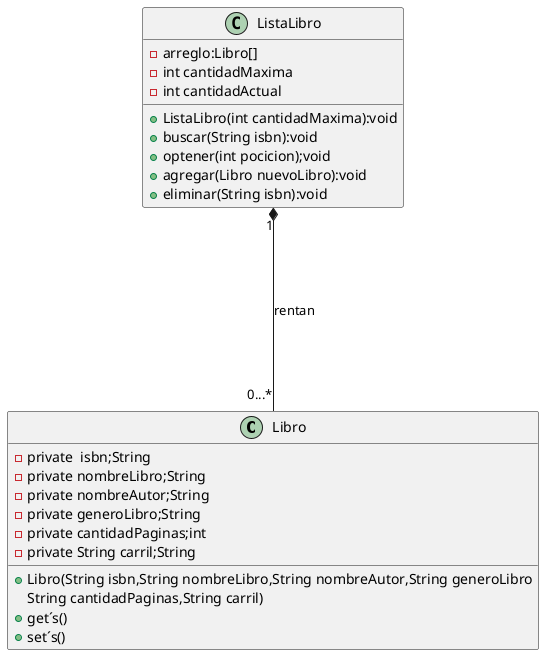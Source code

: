 @startuml
'https://plantuml.com/sequence-diagram

class Libro{
-private  isbn;String
-private nombreLibro;String
-private nombreAutor;String
-private generoLibro;String
-private cantidadPaginas;int
-private String carril;String
+Libro(String isbn,String nombreLibro,String nombreAutor,String generoLibro
String cantidadPaginas,String carril)
+get´s()
+set´s()
}

class ListaLibro{
-arreglo:Libro[]
-int cantidadMaxima
-int cantidadActual
+ListaLibro(int cantidadMaxima):void
+buscar(String isbn):void
+optener(int pocicion);void
+agregar(Libro nuevoLibro):void
+eliminar(String isbn):void
}
ListaLibro"1" *---- "0...*"Libro:rentan

@enduml